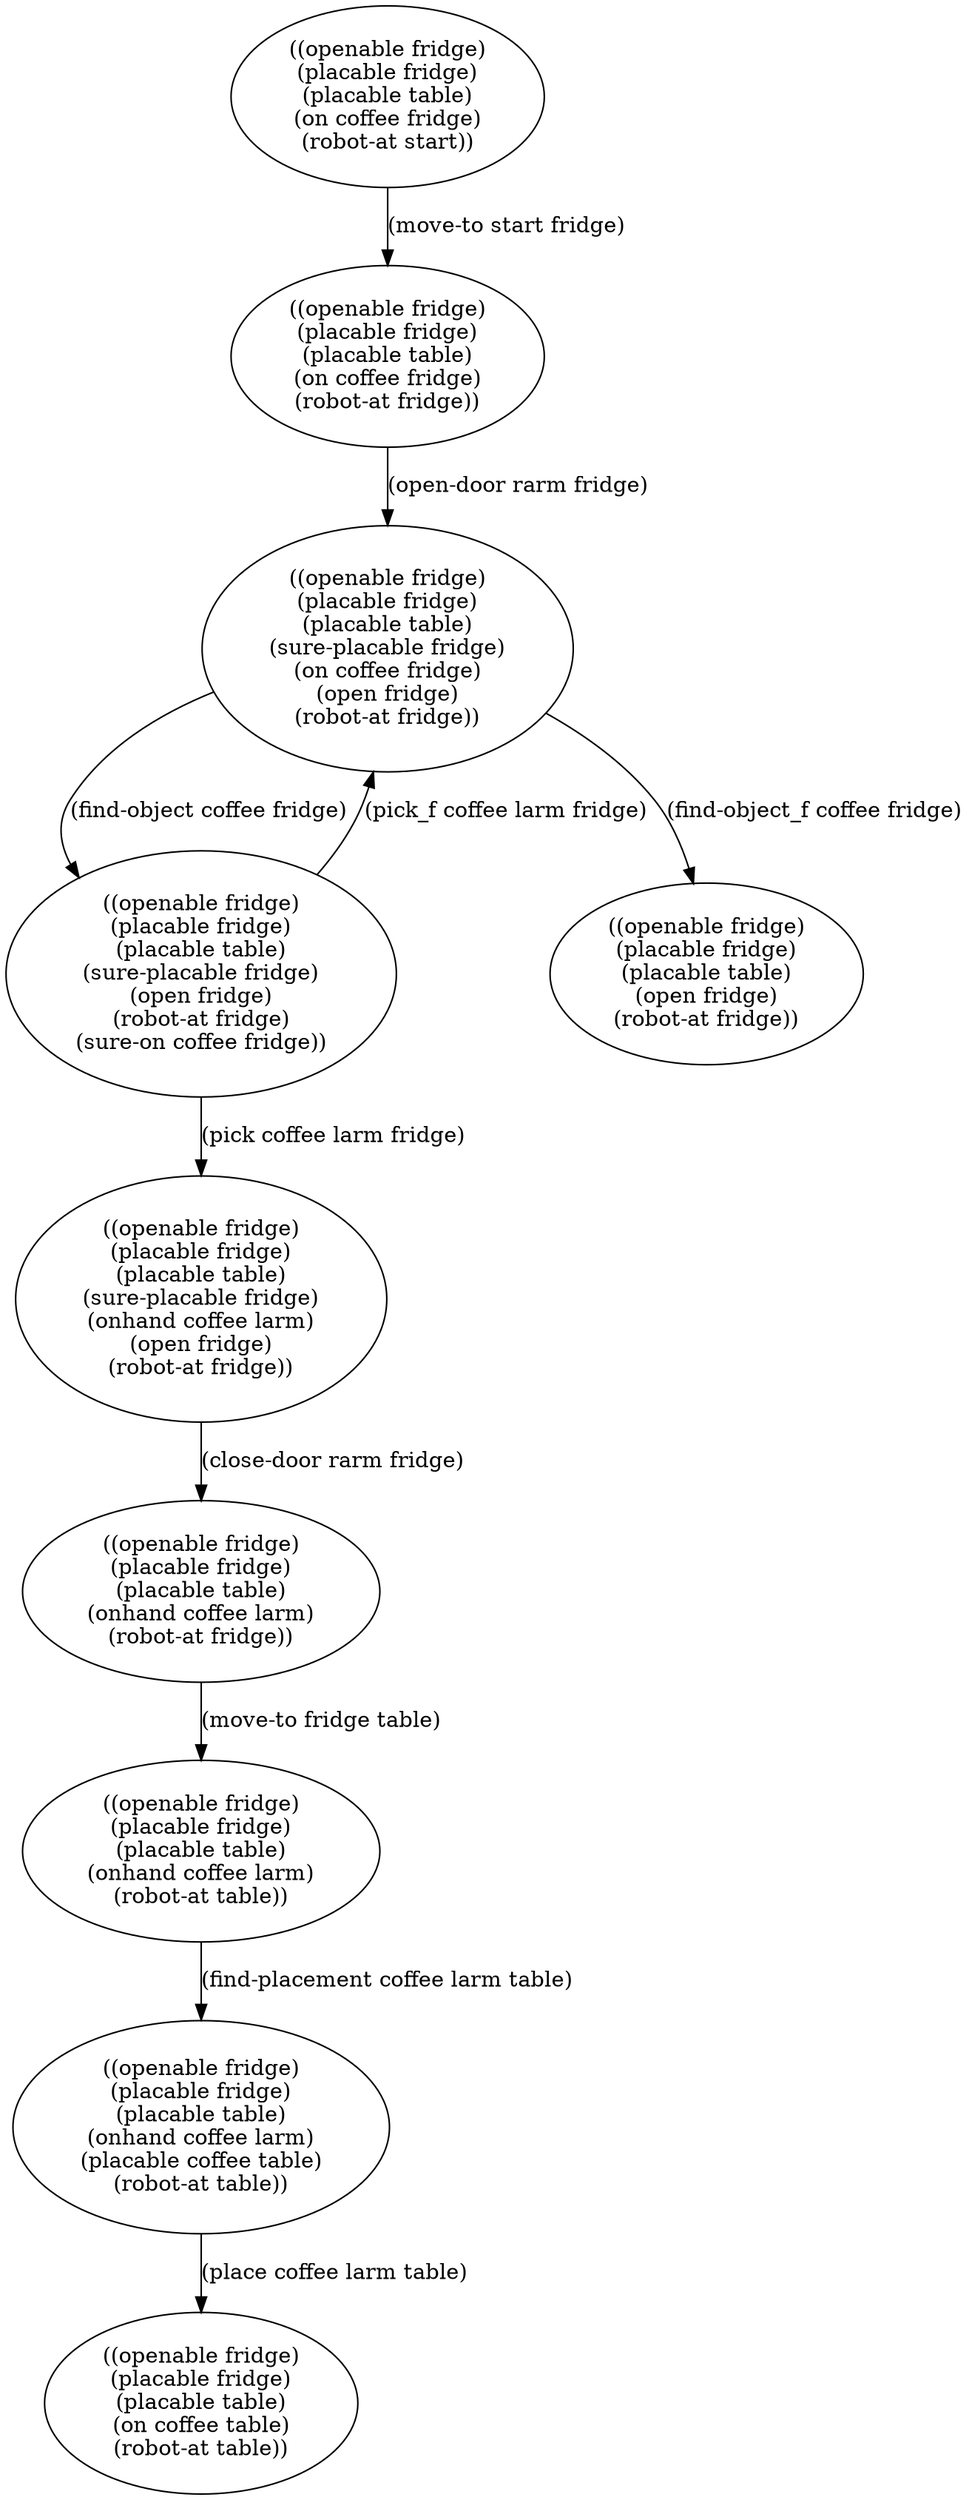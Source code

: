digraph hoge {
   DOLIST54467 [label = "((openable fridge)\n(placable fridge)\n(placable table)\n(open fridge)\n(robot-at fridge))"];
   DOLIST54468 [label = "((openable fridge)\n(placable fridge)\n(placable table)\n(on coffee table)\n(robot-at table))"];
   DOLIST54469 [label = "((openable fridge)\n(placable fridge)\n(placable table)\n(onhand coffee larm)\n(placable coffee table)\n(robot-at table))"];
   DOLIST54470 [label = "((openable fridge)\n(placable fridge)\n(placable table)\n(onhand coffee larm)\n(robot-at table))"];
   DOLIST54471 [label = "((openable fridge)\n(placable fridge)\n(placable table)\n(onhand coffee larm)\n(robot-at fridge))"];
   DOLIST54472 [label = "((openable fridge)\n(placable fridge)\n(placable table)\n(sure-placable fridge)\n(onhand coffee larm)\n(open fridge)\n(robot-at fridge))"];
   DOLIST54473 [label = "((openable fridge)\n(placable fridge)\n(placable table)\n(sure-placable fridge)\n(open fridge)\n(robot-at fridge)\n(sure-on coffee fridge))"];
   DOLIST54474 [label = "((openable fridge)\n(placable fridge)\n(placable table)\n(sure-placable fridge)\n(on coffee fridge)\n(open fridge)\n(robot-at fridge))"];
   DOLIST54475 [label = "((openable fridge)\n(placable fridge)\n(placable table)\n(on coffee fridge)\n(robot-at fridge))"];
   DOLIST54476 [label = "((openable fridge)\n(placable fridge)\n(placable table)\n(on coffee fridge)\n(robot-at start))"];
   DOLIST54469 -> DOLIST54468 [label = "(place coffee larm table)"];
   DOLIST54470 -> DOLIST54469 [label = "(find-placement coffee larm table)"];
   DOLIST54471 -> DOLIST54470 [label = "(move-to fridge table)"];
   DOLIST54472 -> DOLIST54471 [label = "(close-door rarm fridge)"];
   DOLIST54473 -> DOLIST54474 [label = "(pick_f coffee larm fridge)"];
   DOLIST54473 -> DOLIST54472 [label = "(pick coffee larm fridge)"];
   DOLIST54474 -> DOLIST54467 [label = "(find-object_f coffee fridge)"];
   DOLIST54474 -> DOLIST54473 [label = "(find-object coffee fridge)"];
   DOLIST54475 -> DOLIST54474 [label = "(open-door rarm fridge)"];
   DOLIST54476 -> DOLIST54475 [label = "(move-to start fridge)"];
}
